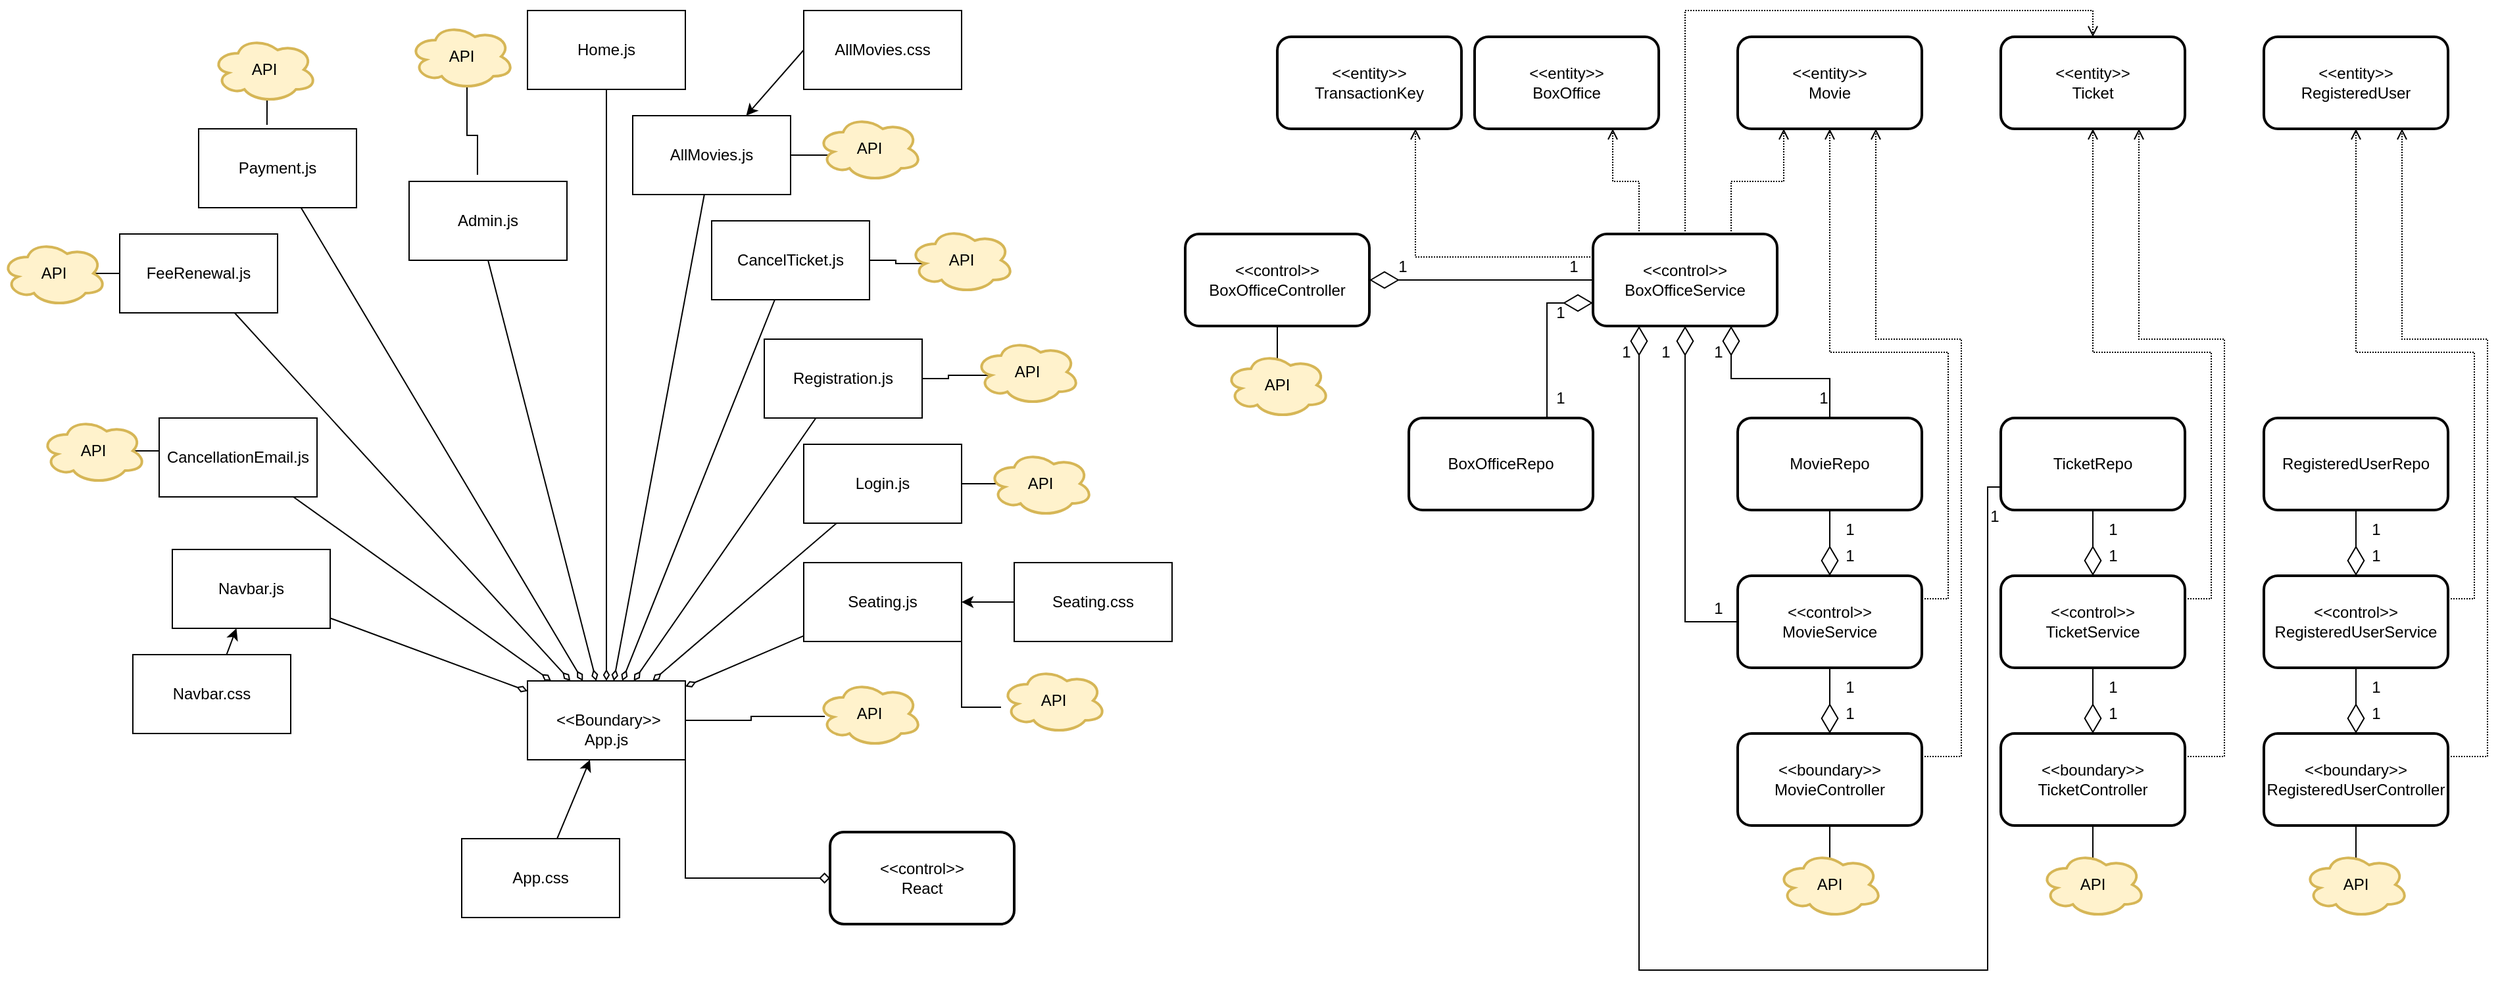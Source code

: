 <mxfile version="20.6.0" type="device"><diagram id="H52Q9zrc_nS8gR3pQKRK" name="Page-1"><mxGraphModel dx="3122" dy="802" grid="1" gridSize="10" guides="1" tooltips="1" connect="1" arrows="1" fold="1" page="1" pageScale="1" pageWidth="1700" pageHeight="1100" math="0" shadow="0"><root><mxCell id="0"/><mxCell id="1" parent="0"/><mxCell id="1Ca0S9xtPDxvIVbtzS-j-1" value="&amp;lt;&amp;lt;entity&amp;gt;&amp;gt;&lt;br&gt;BoxOffice" style="rounded=1;whiteSpace=wrap;html=1;strokeWidth=2;" parent="1" vertex="1"><mxGeometry x="640" y="340" width="140" height="70" as="geometry"/></mxCell><mxCell id="1Ca0S9xtPDxvIVbtzS-j-2" value="&amp;lt;&amp;lt;entity&amp;gt;&amp;gt;&lt;br&gt;TransactionKey" style="rounded=1;whiteSpace=wrap;html=1;strokeWidth=2;" parent="1" vertex="1"><mxGeometry x="490" y="340" width="140" height="70" as="geometry"/></mxCell><mxCell id="1Ca0S9xtPDxvIVbtzS-j-3" value="&amp;lt;&amp;lt;entity&amp;gt;&amp;gt;&lt;br&gt;Movie" style="rounded=1;whiteSpace=wrap;html=1;strokeWidth=2;" parent="1" vertex="1"><mxGeometry x="840" y="340" width="140" height="70" as="geometry"/></mxCell><mxCell id="1Ca0S9xtPDxvIVbtzS-j-4" value="&amp;lt;&amp;lt;entity&amp;gt;&amp;gt;&lt;br&gt;Ticket" style="rounded=1;whiteSpace=wrap;html=1;strokeWidth=2;" parent="1" vertex="1"><mxGeometry x="1040" y="340" width="140" height="70" as="geometry"/></mxCell><mxCell id="1Ca0S9xtPDxvIVbtzS-j-5" value="&amp;lt;&amp;lt;entity&amp;gt;&amp;gt;&lt;br&gt;RegisteredUser" style="rounded=1;whiteSpace=wrap;html=1;strokeWidth=2;" parent="1" vertex="1"><mxGeometry x="1240" y="340" width="140" height="70" as="geometry"/></mxCell><mxCell id="1Ca0S9xtPDxvIVbtzS-j-35" style="edgeStyle=orthogonalEdgeStyle;rounded=0;orthogonalLoop=1;jettySize=auto;html=1;exitX=1;exitY=0.5;exitDx=0;exitDy=0;entryX=0;entryY=0.5;entryDx=0;entryDy=0;strokeWidth=1;startArrow=diamondThin;startFill=0;endArrow=none;endFill=0;startSize=20;" parent="1" source="1Ca0S9xtPDxvIVbtzS-j-6" target="1Ca0S9xtPDxvIVbtzS-j-11" edge="1"><mxGeometry relative="1" as="geometry"/></mxCell><mxCell id="1Ca0S9xtPDxvIVbtzS-j-6" value="&amp;lt;&amp;lt;control&amp;gt;&amp;gt;&lt;br&gt;BoxOfficeController" style="rounded=1;whiteSpace=wrap;html=1;strokeWidth=2;" parent="1" vertex="1"><mxGeometry x="420" y="490" width="140" height="70" as="geometry"/></mxCell><mxCell id="1Ca0S9xtPDxvIVbtzS-j-31" style="edgeStyle=orthogonalEdgeStyle;rounded=0;orthogonalLoop=1;jettySize=auto;html=1;exitX=0.5;exitY=0;exitDx=0;exitDy=0;entryX=0.5;entryY=1;entryDx=0;entryDy=0;strokeWidth=1;startArrow=diamondThin;startFill=0;endArrow=none;endFill=0;startSize=20;" parent="1" source="1Ca0S9xtPDxvIVbtzS-j-7" target="1Ca0S9xtPDxvIVbtzS-j-12" edge="1"><mxGeometry relative="1" as="geometry"/></mxCell><mxCell id="1Ca0S9xtPDxvIVbtzS-j-43" style="edgeStyle=orthogonalEdgeStyle;rounded=0;orthogonalLoop=1;jettySize=auto;html=1;exitX=1;exitY=0.25;exitDx=0;exitDy=0;entryX=0.75;entryY=1;entryDx=0;entryDy=0;dashed=1;dashPattern=1 1;strokeWidth=1;startArrow=none;startFill=0;endArrow=open;endFill=0;startSize=20;" parent="1" source="1Ca0S9xtPDxvIVbtzS-j-7" target="1Ca0S9xtPDxvIVbtzS-j-3" edge="1"><mxGeometry relative="1" as="geometry"><Array as="points"><mxPoint x="1010" y="888"/><mxPoint x="1010" y="570"/><mxPoint x="945" y="570"/></Array></mxGeometry></mxCell><mxCell id="1Ca0S9xtPDxvIVbtzS-j-7" value="&amp;lt;&amp;lt;boundary&amp;gt;&amp;gt;&lt;br&gt;MovieController" style="rounded=1;whiteSpace=wrap;html=1;strokeWidth=2;" parent="1" vertex="1"><mxGeometry x="840" y="870" width="140" height="70" as="geometry"/></mxCell><mxCell id="1Ca0S9xtPDxvIVbtzS-j-32" style="edgeStyle=orthogonalEdgeStyle;rounded=0;orthogonalLoop=1;jettySize=auto;html=1;exitX=0.5;exitY=0;exitDx=0;exitDy=0;entryX=0.5;entryY=1;entryDx=0;entryDy=0;strokeWidth=1;startArrow=diamondThin;startFill=0;endArrow=none;endFill=0;startSize=20;" parent="1" source="1Ca0S9xtPDxvIVbtzS-j-8" target="1Ca0S9xtPDxvIVbtzS-j-13" edge="1"><mxGeometry relative="1" as="geometry"/></mxCell><mxCell id="1Ca0S9xtPDxvIVbtzS-j-39" style="edgeStyle=orthogonalEdgeStyle;rounded=0;orthogonalLoop=1;jettySize=auto;html=1;exitX=1;exitY=0.25;exitDx=0;exitDy=0;entryX=0.75;entryY=1;entryDx=0;entryDy=0;dashed=1;dashPattern=1 1;strokeWidth=1;startArrow=none;startFill=0;endArrow=open;endFill=0;startSize=20;" parent="1" source="1Ca0S9xtPDxvIVbtzS-j-8" target="1Ca0S9xtPDxvIVbtzS-j-4" edge="1"><mxGeometry relative="1" as="geometry"><Array as="points"><mxPoint x="1210" y="888"/><mxPoint x="1210" y="570"/><mxPoint x="1145" y="570"/></Array></mxGeometry></mxCell><mxCell id="1Ca0S9xtPDxvIVbtzS-j-8" value="&amp;lt;&amp;lt;boundary&amp;gt;&amp;gt;&lt;br&gt;TicketController" style="rounded=1;whiteSpace=wrap;html=1;strokeWidth=2;" parent="1" vertex="1"><mxGeometry x="1040" y="870" width="140" height="70" as="geometry"/></mxCell><mxCell id="1Ca0S9xtPDxvIVbtzS-j-33" style="edgeStyle=orthogonalEdgeStyle;rounded=0;orthogonalLoop=1;jettySize=auto;html=1;exitX=0.5;exitY=0;exitDx=0;exitDy=0;entryX=0.5;entryY=1;entryDx=0;entryDy=0;strokeWidth=1;startArrow=diamondThin;startFill=0;endArrow=none;endFill=0;startSize=20;" parent="1" source="1Ca0S9xtPDxvIVbtzS-j-9" target="1Ca0S9xtPDxvIVbtzS-j-14" edge="1"><mxGeometry relative="1" as="geometry"/></mxCell><mxCell id="1Ca0S9xtPDxvIVbtzS-j-37" style="edgeStyle=orthogonalEdgeStyle;rounded=0;orthogonalLoop=1;jettySize=auto;html=1;exitX=1;exitY=0.25;exitDx=0;exitDy=0;entryX=0.75;entryY=1;entryDx=0;entryDy=0;dashed=1;dashPattern=1 1;strokeWidth=1;startArrow=none;startFill=0;endArrow=open;endFill=0;startSize=20;" parent="1" source="1Ca0S9xtPDxvIVbtzS-j-9" target="1Ca0S9xtPDxvIVbtzS-j-5" edge="1"><mxGeometry relative="1" as="geometry"><Array as="points"><mxPoint x="1410" y="888"/><mxPoint x="1410" y="570"/><mxPoint x="1345" y="570"/></Array></mxGeometry></mxCell><mxCell id="1Ca0S9xtPDxvIVbtzS-j-9" value="&amp;lt;&amp;lt;boundary&amp;gt;&amp;gt;&lt;br&gt;RegisteredUserController" style="rounded=1;whiteSpace=wrap;html=1;strokeWidth=2;" parent="1" vertex="1"><mxGeometry x="1240" y="870" width="140" height="70" as="geometry"/></mxCell><mxCell id="1Ca0S9xtPDxvIVbtzS-j-20" style="edgeStyle=orthogonalEdgeStyle;rounded=0;orthogonalLoop=1;jettySize=auto;html=1;exitX=0.25;exitY=0;exitDx=0;exitDy=0;entryX=0.75;entryY=1;entryDx=0;entryDy=0;strokeWidth=1;dashed=1;dashPattern=1 1;endArrow=open;endFill=0;" parent="1" source="1Ca0S9xtPDxvIVbtzS-j-11" target="1Ca0S9xtPDxvIVbtzS-j-1" edge="1"><mxGeometry relative="1" as="geometry"/></mxCell><mxCell id="1Ca0S9xtPDxvIVbtzS-j-21" style="edgeStyle=orthogonalEdgeStyle;rounded=0;orthogonalLoop=1;jettySize=auto;html=1;exitX=0.75;exitY=0;exitDx=0;exitDy=0;entryX=0.25;entryY=1;entryDx=0;entryDy=0;strokeWidth=1;dashed=1;dashPattern=1 1;endArrow=open;endFill=0;" parent="1" source="1Ca0S9xtPDxvIVbtzS-j-11" target="1Ca0S9xtPDxvIVbtzS-j-3" edge="1"><mxGeometry relative="1" as="geometry"/></mxCell><mxCell id="1Ca0S9xtPDxvIVbtzS-j-23" style="edgeStyle=orthogonalEdgeStyle;rounded=0;orthogonalLoop=1;jettySize=auto;html=1;exitX=0;exitY=0.75;exitDx=0;exitDy=0;entryX=0.75;entryY=0;entryDx=0;entryDy=0;strokeWidth=1;startArrow=diamondThin;startFill=0;endArrow=none;endFill=0;startSize=20;" parent="1" source="1Ca0S9xtPDxvIVbtzS-j-11" target="1Ca0S9xtPDxvIVbtzS-j-16" edge="1"><mxGeometry relative="1" as="geometry"/></mxCell><mxCell id="1Ca0S9xtPDxvIVbtzS-j-25" style="edgeStyle=orthogonalEdgeStyle;rounded=0;orthogonalLoop=1;jettySize=auto;html=1;exitX=0.5;exitY=1;exitDx=0;exitDy=0;entryX=0;entryY=0.5;entryDx=0;entryDy=0;strokeWidth=1;startArrow=diamondThin;startFill=0;endArrow=none;endFill=0;startSize=20;" parent="1" source="1Ca0S9xtPDxvIVbtzS-j-11" target="1Ca0S9xtPDxvIVbtzS-j-12" edge="1"><mxGeometry relative="1" as="geometry"><Array as="points"><mxPoint x="800" y="785"/></Array></mxGeometry></mxCell><mxCell id="1Ca0S9xtPDxvIVbtzS-j-26" style="edgeStyle=orthogonalEdgeStyle;rounded=0;orthogonalLoop=1;jettySize=auto;html=1;exitX=0.75;exitY=1;exitDx=0;exitDy=0;entryX=0.5;entryY=0;entryDx=0;entryDy=0;strokeWidth=1;startArrow=diamondThin;startFill=0;endArrow=none;endFill=0;startSize=20;" parent="1" source="1Ca0S9xtPDxvIVbtzS-j-11" target="1Ca0S9xtPDxvIVbtzS-j-17" edge="1"><mxGeometry relative="1" as="geometry"/></mxCell><mxCell id="1Ca0S9xtPDxvIVbtzS-j-34" style="edgeStyle=orthogonalEdgeStyle;rounded=0;orthogonalLoop=1;jettySize=auto;html=1;exitX=0;exitY=0.25;exitDx=0;exitDy=0;entryX=0.75;entryY=1;entryDx=0;entryDy=0;strokeWidth=1;startArrow=none;startFill=0;endArrow=open;endFill=0;startSize=20;dashed=1;dashPattern=1 1;" parent="1" source="1Ca0S9xtPDxvIVbtzS-j-11" target="1Ca0S9xtPDxvIVbtzS-j-2" edge="1"><mxGeometry relative="1" as="geometry"/></mxCell><mxCell id="1Ca0S9xtPDxvIVbtzS-j-40" style="edgeStyle=orthogonalEdgeStyle;rounded=0;orthogonalLoop=1;jettySize=auto;html=1;exitX=0.5;exitY=0;exitDx=0;exitDy=0;entryX=0.5;entryY=0;entryDx=0;entryDy=0;dashed=1;dashPattern=1 1;strokeWidth=1;startArrow=none;startFill=0;endArrow=open;endFill=0;startSize=20;" parent="1" source="1Ca0S9xtPDxvIVbtzS-j-11" target="1Ca0S9xtPDxvIVbtzS-j-4" edge="1"><mxGeometry relative="1" as="geometry"/></mxCell><mxCell id="1Ca0S9xtPDxvIVbtzS-j-41" style="edgeStyle=orthogonalEdgeStyle;rounded=0;orthogonalLoop=1;jettySize=auto;html=1;exitX=0.25;exitY=1;exitDx=0;exitDy=0;entryX=0;entryY=0.75;entryDx=0;entryDy=0;strokeWidth=1;startArrow=diamondThin;startFill=0;endArrow=none;endFill=0;startSize=20;" parent="1" source="1Ca0S9xtPDxvIVbtzS-j-11" target="1Ca0S9xtPDxvIVbtzS-j-18" edge="1"><mxGeometry relative="1" as="geometry"><Array as="points"><mxPoint x="765" y="1050"/><mxPoint x="1030" y="1050"/><mxPoint x="1030" y="683"/></Array></mxGeometry></mxCell><mxCell id="1Ca0S9xtPDxvIVbtzS-j-11" value="&amp;lt;&amp;lt;control&amp;gt;&amp;gt;&lt;br&gt;BoxOfficeService" style="rounded=1;whiteSpace=wrap;html=1;strokeWidth=2;" parent="1" vertex="1"><mxGeometry x="730" y="490" width="140" height="70" as="geometry"/></mxCell><mxCell id="1Ca0S9xtPDxvIVbtzS-j-28" style="edgeStyle=orthogonalEdgeStyle;rounded=0;orthogonalLoop=1;jettySize=auto;html=1;exitX=0.5;exitY=0;exitDx=0;exitDy=0;entryX=0.5;entryY=1;entryDx=0;entryDy=0;strokeWidth=1;startArrow=diamondThin;startFill=0;endArrow=none;endFill=0;startSize=20;" parent="1" source="1Ca0S9xtPDxvIVbtzS-j-12" target="1Ca0S9xtPDxvIVbtzS-j-17" edge="1"><mxGeometry relative="1" as="geometry"/></mxCell><mxCell id="1Ca0S9xtPDxvIVbtzS-j-42" style="edgeStyle=orthogonalEdgeStyle;rounded=0;orthogonalLoop=1;jettySize=auto;html=1;exitX=1;exitY=0.25;exitDx=0;exitDy=0;entryX=0.5;entryY=1;entryDx=0;entryDy=0;strokeWidth=1;startArrow=none;startFill=0;endArrow=open;endFill=0;startSize=20;dashed=1;dashPattern=1 1;" parent="1" source="1Ca0S9xtPDxvIVbtzS-j-12" target="1Ca0S9xtPDxvIVbtzS-j-3" edge="1"><mxGeometry relative="1" as="geometry"/></mxCell><mxCell id="1Ca0S9xtPDxvIVbtzS-j-12" value="&amp;lt;&amp;lt;control&amp;gt;&amp;gt;&lt;br&gt;MovieService" style="rounded=1;whiteSpace=wrap;html=1;strokeWidth=2;" parent="1" vertex="1"><mxGeometry x="840" y="750" width="140" height="70" as="geometry"/></mxCell><mxCell id="1Ca0S9xtPDxvIVbtzS-j-29" style="edgeStyle=orthogonalEdgeStyle;rounded=0;orthogonalLoop=1;jettySize=auto;html=1;exitX=0.5;exitY=0;exitDx=0;exitDy=0;entryX=0.5;entryY=1;entryDx=0;entryDy=0;strokeWidth=1;startArrow=diamondThin;startFill=0;endArrow=none;endFill=0;startSize=20;" parent="1" source="1Ca0S9xtPDxvIVbtzS-j-13" target="1Ca0S9xtPDxvIVbtzS-j-18" edge="1"><mxGeometry relative="1" as="geometry"/></mxCell><mxCell id="1Ca0S9xtPDxvIVbtzS-j-38" style="edgeStyle=orthogonalEdgeStyle;rounded=0;orthogonalLoop=1;jettySize=auto;html=1;exitX=1;exitY=0.25;exitDx=0;exitDy=0;entryX=0.5;entryY=1;entryDx=0;entryDy=0;dashed=1;dashPattern=1 1;strokeWidth=1;startArrow=none;startFill=0;endArrow=open;endFill=0;startSize=20;" parent="1" source="1Ca0S9xtPDxvIVbtzS-j-13" target="1Ca0S9xtPDxvIVbtzS-j-4" edge="1"><mxGeometry relative="1" as="geometry"/></mxCell><mxCell id="1Ca0S9xtPDxvIVbtzS-j-13" value="&amp;lt;&amp;lt;control&amp;gt;&amp;gt;&lt;br&gt;TicketService" style="rounded=1;whiteSpace=wrap;html=1;strokeWidth=2;" parent="1" vertex="1"><mxGeometry x="1040" y="750" width="140" height="70" as="geometry"/></mxCell><mxCell id="1Ca0S9xtPDxvIVbtzS-j-30" style="edgeStyle=orthogonalEdgeStyle;rounded=0;orthogonalLoop=1;jettySize=auto;html=1;exitX=0.5;exitY=0;exitDx=0;exitDy=0;entryX=0.5;entryY=1;entryDx=0;entryDy=0;strokeWidth=1;startArrow=diamondThin;startFill=0;endArrow=none;endFill=0;startSize=20;" parent="1" source="1Ca0S9xtPDxvIVbtzS-j-14" target="1Ca0S9xtPDxvIVbtzS-j-19" edge="1"><mxGeometry relative="1" as="geometry"/></mxCell><mxCell id="1Ca0S9xtPDxvIVbtzS-j-36" style="edgeStyle=orthogonalEdgeStyle;rounded=0;orthogonalLoop=1;jettySize=auto;html=1;exitX=1;exitY=0.25;exitDx=0;exitDy=0;entryX=0.5;entryY=1;entryDx=0;entryDy=0;strokeWidth=1;startArrow=none;startFill=0;endArrow=open;endFill=0;startSize=20;dashed=1;dashPattern=1 1;" parent="1" source="1Ca0S9xtPDxvIVbtzS-j-14" target="1Ca0S9xtPDxvIVbtzS-j-5" edge="1"><mxGeometry relative="1" as="geometry"/></mxCell><mxCell id="1Ca0S9xtPDxvIVbtzS-j-14" value="&amp;lt;&amp;lt;control&amp;gt;&amp;gt;&lt;br&gt;RegisteredUserService" style="rounded=1;whiteSpace=wrap;html=1;strokeWidth=2;" parent="1" vertex="1"><mxGeometry x="1240" y="750" width="140" height="70" as="geometry"/></mxCell><mxCell id="1Ca0S9xtPDxvIVbtzS-j-16" value="BoxOfficeRepo" style="rounded=1;whiteSpace=wrap;html=1;strokeWidth=2;" parent="1" vertex="1"><mxGeometry x="590" y="630" width="140" height="70" as="geometry"/></mxCell><mxCell id="1Ca0S9xtPDxvIVbtzS-j-17" value="MovieRepo" style="rounded=1;whiteSpace=wrap;html=1;strokeWidth=2;" parent="1" vertex="1"><mxGeometry x="840" y="630" width="140" height="70" as="geometry"/></mxCell><mxCell id="1Ca0S9xtPDxvIVbtzS-j-18" value="TicketRepo" style="rounded=1;whiteSpace=wrap;html=1;strokeWidth=2;" parent="1" vertex="1"><mxGeometry x="1040" y="630" width="140" height="70" as="geometry"/></mxCell><mxCell id="1Ca0S9xtPDxvIVbtzS-j-19" value="RegisteredUserRepo" style="rounded=1;whiteSpace=wrap;html=1;strokeWidth=2;" parent="1" vertex="1"><mxGeometry x="1240" y="630" width="140" height="70" as="geometry"/></mxCell><mxCell id="1Ca0S9xtPDxvIVbtzS-j-44" value="1" style="text;html=1;align=center;verticalAlign=middle;resizable=0;points=[];autosize=1;strokeColor=none;fillColor=none;" parent="1" vertex="1"><mxGeometry x="570" y="500" width="30" height="30" as="geometry"/></mxCell><mxCell id="1Ca0S9xtPDxvIVbtzS-j-45" value="1" style="text;html=1;align=center;verticalAlign=middle;resizable=0;points=[];autosize=1;strokeColor=none;fillColor=none;" parent="1" vertex="1"><mxGeometry x="700" y="500" width="30" height="30" as="geometry"/></mxCell><mxCell id="1Ca0S9xtPDxvIVbtzS-j-46" value="1" style="text;html=1;align=center;verticalAlign=middle;resizable=0;points=[];autosize=1;strokeColor=none;fillColor=none;" parent="1" vertex="1"><mxGeometry x="690" y="535" width="30" height="30" as="geometry"/></mxCell><mxCell id="1Ca0S9xtPDxvIVbtzS-j-47" value="1" style="text;html=1;align=center;verticalAlign=middle;resizable=0;points=[];autosize=1;strokeColor=none;fillColor=none;" parent="1" vertex="1"><mxGeometry x="690" y="600" width="30" height="30" as="geometry"/></mxCell><mxCell id="1Ca0S9xtPDxvIVbtzS-j-48" value="1" style="text;html=1;align=center;verticalAlign=middle;resizable=0;points=[];autosize=1;strokeColor=none;fillColor=none;" parent="1" vertex="1"><mxGeometry x="740" y="565" width="30" height="30" as="geometry"/></mxCell><mxCell id="1Ca0S9xtPDxvIVbtzS-j-49" value="1" style="text;html=1;align=center;verticalAlign=middle;resizable=0;points=[];autosize=1;strokeColor=none;fillColor=none;" parent="1" vertex="1"><mxGeometry x="770" y="565" width="30" height="30" as="geometry"/></mxCell><mxCell id="1Ca0S9xtPDxvIVbtzS-j-50" value="1" style="text;html=1;align=center;verticalAlign=middle;resizable=0;points=[];autosize=1;strokeColor=none;fillColor=none;" parent="1" vertex="1"><mxGeometry x="810" y="565" width="30" height="30" as="geometry"/></mxCell><mxCell id="1Ca0S9xtPDxvIVbtzS-j-51" value="1" style="text;html=1;align=center;verticalAlign=middle;resizable=0;points=[];autosize=1;strokeColor=none;fillColor=none;" parent="1" vertex="1"><mxGeometry x="890" y="600" width="30" height="30" as="geometry"/></mxCell><mxCell id="1Ca0S9xtPDxvIVbtzS-j-52" value="1" style="text;html=1;align=center;verticalAlign=middle;resizable=0;points=[];autosize=1;strokeColor=none;fillColor=none;" parent="1" vertex="1"><mxGeometry x="810" y="760" width="30" height="30" as="geometry"/></mxCell><mxCell id="1Ca0S9xtPDxvIVbtzS-j-53" value="1" style="text;html=1;align=center;verticalAlign=middle;resizable=0;points=[];autosize=1;strokeColor=none;fillColor=none;" parent="1" vertex="1"><mxGeometry x="1020" y="690" width="30" height="30" as="geometry"/></mxCell><mxCell id="1Ca0S9xtPDxvIVbtzS-j-58" value="1" style="text;html=1;align=center;verticalAlign=middle;resizable=0;points=[];autosize=1;strokeColor=none;fillColor=none;" parent="1" vertex="1"><mxGeometry x="910" y="700" width="30" height="30" as="geometry"/></mxCell><mxCell id="1Ca0S9xtPDxvIVbtzS-j-59" value="1" style="text;html=1;align=center;verticalAlign=middle;resizable=0;points=[];autosize=1;strokeColor=none;fillColor=none;" parent="1" vertex="1"><mxGeometry x="910" y="720" width="30" height="30" as="geometry"/></mxCell><mxCell id="1Ca0S9xtPDxvIVbtzS-j-60" value="1" style="text;html=1;align=center;verticalAlign=middle;resizable=0;points=[];autosize=1;strokeColor=none;fillColor=none;" parent="1" vertex="1"><mxGeometry x="910" y="820" width="30" height="30" as="geometry"/></mxCell><mxCell id="1Ca0S9xtPDxvIVbtzS-j-61" value="1" style="text;html=1;align=center;verticalAlign=middle;resizable=0;points=[];autosize=1;strokeColor=none;fillColor=none;" parent="1" vertex="1"><mxGeometry x="910" y="840" width="30" height="30" as="geometry"/></mxCell><mxCell id="1Ca0S9xtPDxvIVbtzS-j-62" value="1" style="text;html=1;align=center;verticalAlign=middle;resizable=0;points=[];autosize=1;strokeColor=none;fillColor=none;" parent="1" vertex="1"><mxGeometry x="1110" y="700" width="30" height="30" as="geometry"/></mxCell><mxCell id="1Ca0S9xtPDxvIVbtzS-j-63" value="1" style="text;html=1;align=center;verticalAlign=middle;resizable=0;points=[];autosize=1;strokeColor=none;fillColor=none;" parent="1" vertex="1"><mxGeometry x="1110" y="720" width="30" height="30" as="geometry"/></mxCell><mxCell id="1Ca0S9xtPDxvIVbtzS-j-64" value="1" style="text;html=1;align=center;verticalAlign=middle;resizable=0;points=[];autosize=1;strokeColor=none;fillColor=none;" parent="1" vertex="1"><mxGeometry x="1110" y="820" width="30" height="30" as="geometry"/></mxCell><mxCell id="1Ca0S9xtPDxvIVbtzS-j-65" value="1" style="text;html=1;align=center;verticalAlign=middle;resizable=0;points=[];autosize=1;strokeColor=none;fillColor=none;" parent="1" vertex="1"><mxGeometry x="1110" y="840" width="30" height="30" as="geometry"/></mxCell><mxCell id="1Ca0S9xtPDxvIVbtzS-j-66" value="1" style="text;html=1;align=center;verticalAlign=middle;resizable=0;points=[];autosize=1;strokeColor=none;fillColor=none;" parent="1" vertex="1"><mxGeometry x="1310" y="700" width="30" height="30" as="geometry"/></mxCell><mxCell id="1Ca0S9xtPDxvIVbtzS-j-67" value="1" style="text;html=1;align=center;verticalAlign=middle;resizable=0;points=[];autosize=1;strokeColor=none;fillColor=none;" parent="1" vertex="1"><mxGeometry x="1310" y="720" width="30" height="30" as="geometry"/></mxCell><mxCell id="1Ca0S9xtPDxvIVbtzS-j-68" value="1" style="text;html=1;align=center;verticalAlign=middle;resizable=0;points=[];autosize=1;strokeColor=none;fillColor=none;" parent="1" vertex="1"><mxGeometry x="1310" y="820" width="30" height="30" as="geometry"/></mxCell><mxCell id="1Ca0S9xtPDxvIVbtzS-j-69" value="1" style="text;html=1;align=center;verticalAlign=middle;resizable=0;points=[];autosize=1;strokeColor=none;fillColor=none;" parent="1" vertex="1"><mxGeometry x="1310" y="840" width="30" height="30" as="geometry"/></mxCell><mxCell id="1Ca0S9xtPDxvIVbtzS-j-71" style="edgeStyle=orthogonalEdgeStyle;rounded=0;orthogonalLoop=1;jettySize=auto;html=1;exitX=0.625;exitY=0.2;exitDx=0;exitDy=0;exitPerimeter=0;entryX=0.5;entryY=1;entryDx=0;entryDy=0;strokeWidth=1;startArrow=none;startFill=0;endArrow=none;endFill=0;startSize=20;" parent="1" source="1Ca0S9xtPDxvIVbtzS-j-70" target="1Ca0S9xtPDxvIVbtzS-j-6" edge="1"><mxGeometry relative="1" as="geometry"/></mxCell><mxCell id="1Ca0S9xtPDxvIVbtzS-j-70" value="API" style="ellipse;shape=cloud;whiteSpace=wrap;html=1;strokeWidth=2;fillColor=#fff2cc;strokeColor=#d6b656;" parent="1" vertex="1"><mxGeometry x="450" y="580" width="80" height="50" as="geometry"/></mxCell><mxCell id="1Ca0S9xtPDxvIVbtzS-j-75" style="edgeStyle=orthogonalEdgeStyle;rounded=0;orthogonalLoop=1;jettySize=auto;html=1;exitX=0.4;exitY=0.1;exitDx=0;exitDy=0;exitPerimeter=0;entryX=0.5;entryY=1;entryDx=0;entryDy=0;strokeWidth=1;startArrow=none;startFill=0;endArrow=none;endFill=0;startSize=20;" parent="1" source="1Ca0S9xtPDxvIVbtzS-j-72" target="1Ca0S9xtPDxvIVbtzS-j-7" edge="1"><mxGeometry relative="1" as="geometry"/></mxCell><mxCell id="1Ca0S9xtPDxvIVbtzS-j-72" value="API" style="ellipse;shape=cloud;whiteSpace=wrap;html=1;strokeWidth=2;fillColor=#fff2cc;strokeColor=#d6b656;" parent="1" vertex="1"><mxGeometry x="870" y="960" width="80" height="50" as="geometry"/></mxCell><mxCell id="1Ca0S9xtPDxvIVbtzS-j-76" style="edgeStyle=orthogonalEdgeStyle;rounded=0;orthogonalLoop=1;jettySize=auto;html=1;exitX=0.4;exitY=0.1;exitDx=0;exitDy=0;exitPerimeter=0;entryX=0.5;entryY=1;entryDx=0;entryDy=0;strokeWidth=1;startArrow=none;startFill=0;endArrow=none;endFill=0;startSize=20;" parent="1" source="1Ca0S9xtPDxvIVbtzS-j-73" target="1Ca0S9xtPDxvIVbtzS-j-8" edge="1"><mxGeometry relative="1" as="geometry"/></mxCell><mxCell id="1Ca0S9xtPDxvIVbtzS-j-73" value="API" style="ellipse;shape=cloud;whiteSpace=wrap;html=1;strokeWidth=2;fillColor=#fff2cc;strokeColor=#d6b656;" parent="1" vertex="1"><mxGeometry x="1070" y="960" width="80" height="50" as="geometry"/></mxCell><mxCell id="1Ca0S9xtPDxvIVbtzS-j-77" style="edgeStyle=orthogonalEdgeStyle;rounded=0;orthogonalLoop=1;jettySize=auto;html=1;exitX=0.4;exitY=0.1;exitDx=0;exitDy=0;exitPerimeter=0;entryX=0.5;entryY=1;entryDx=0;entryDy=0;strokeWidth=1;startArrow=none;startFill=0;endArrow=none;endFill=0;startSize=20;" parent="1" source="1Ca0S9xtPDxvIVbtzS-j-74" target="1Ca0S9xtPDxvIVbtzS-j-9" edge="1"><mxGeometry relative="1" as="geometry"/></mxCell><mxCell id="1Ca0S9xtPDxvIVbtzS-j-74" value="API" style="ellipse;shape=cloud;whiteSpace=wrap;html=1;strokeWidth=2;fillColor=#fff2cc;strokeColor=#d6b656;" parent="1" vertex="1"><mxGeometry x="1270" y="960" width="80" height="50" as="geometry"/></mxCell><mxCell id="CMSz4n57z28-TTrOjZxS-1" style="edgeStyle=none;rounded=0;orthogonalLoop=1;jettySize=auto;html=1;exitX=0.5;exitY=1;exitDx=0;exitDy=0;endArrow=diamondThin;endFill=0;" edge="1" parent="1" source="CMSz4n57z28-TTrOjZxS-2" target="CMSz4n57z28-TTrOjZxS-25"><mxGeometry relative="1" as="geometry"/></mxCell><mxCell id="CMSz4n57z28-TTrOjZxS-2" value="Admin.js" style="rounded=0;whiteSpace=wrap;html=1;" vertex="1" parent="1"><mxGeometry x="-170" y="450" width="120" height="60" as="geometry"/></mxCell><mxCell id="CMSz4n57z28-TTrOjZxS-3" style="edgeStyle=none;rounded=0;orthogonalLoop=1;jettySize=auto;html=1;endArrow=diamondThin;endFill=0;" edge="1" parent="1" source="CMSz4n57z28-TTrOjZxS-4" target="CMSz4n57z28-TTrOjZxS-25"><mxGeometry relative="1" as="geometry"/></mxCell><mxCell id="CMSz4n57z28-TTrOjZxS-46" style="edgeStyle=orthogonalEdgeStyle;rounded=0;orthogonalLoop=1;jettySize=auto;html=1;exitX=1;exitY=0.5;exitDx=0;exitDy=0;entryX=0.16;entryY=0.55;entryDx=0;entryDy=0;entryPerimeter=0;endArrow=none;endFill=0;" edge="1" parent="1" source="CMSz4n57z28-TTrOjZxS-4" target="CMSz4n57z28-TTrOjZxS-37"><mxGeometry relative="1" as="geometry"/></mxCell><mxCell id="CMSz4n57z28-TTrOjZxS-4" value="AllMovies.js" style="rounded=0;whiteSpace=wrap;html=1;" vertex="1" parent="1"><mxGeometry y="400" width="120" height="60" as="geometry"/></mxCell><mxCell id="CMSz4n57z28-TTrOjZxS-5" style="edgeStyle=none;rounded=0;orthogonalLoop=1;jettySize=auto;html=1;endArrow=diamondThin;endFill=0;" edge="1" parent="1" source="CMSz4n57z28-TTrOjZxS-6" target="CMSz4n57z28-TTrOjZxS-25"><mxGeometry relative="1" as="geometry"/></mxCell><mxCell id="CMSz4n57z28-TTrOjZxS-45" style="edgeStyle=orthogonalEdgeStyle;rounded=0;orthogonalLoop=1;jettySize=auto;html=1;exitX=1;exitY=0.5;exitDx=0;exitDy=0;entryX=0.16;entryY=0.55;entryDx=0;entryDy=0;entryPerimeter=0;endArrow=none;endFill=0;" edge="1" parent="1" source="CMSz4n57z28-TTrOjZxS-6" target="CMSz4n57z28-TTrOjZxS-36"><mxGeometry relative="1" as="geometry"/></mxCell><mxCell id="CMSz4n57z28-TTrOjZxS-6" value="CancelTicket.js" style="rounded=0;whiteSpace=wrap;html=1;" vertex="1" parent="1"><mxGeometry x="60" y="480" width="120" height="60" as="geometry"/></mxCell><mxCell id="CMSz4n57z28-TTrOjZxS-7" style="edgeStyle=none;rounded=0;orthogonalLoop=1;jettySize=auto;html=1;endArrow=diamondThin;endFill=0;" edge="1" parent="1" source="CMSz4n57z28-TTrOjZxS-8" target="CMSz4n57z28-TTrOjZxS-25"><mxGeometry relative="1" as="geometry"/></mxCell><mxCell id="CMSz4n57z28-TTrOjZxS-8" value="FeeRenewal.js" style="rounded=0;whiteSpace=wrap;html=1;" vertex="1" parent="1"><mxGeometry x="-390" y="490" width="120" height="60" as="geometry"/></mxCell><mxCell id="CMSz4n57z28-TTrOjZxS-9" style="edgeStyle=none;rounded=0;orthogonalLoop=1;jettySize=auto;html=1;endArrow=diamondThin;endFill=0;" edge="1" parent="1" source="CMSz4n57z28-TTrOjZxS-10" target="CMSz4n57z28-TTrOjZxS-25"><mxGeometry relative="1" as="geometry"/></mxCell><mxCell id="CMSz4n57z28-TTrOjZxS-10" value="Home.js" style="rounded=0;whiteSpace=wrap;html=1;" vertex="1" parent="1"><mxGeometry x="-80" y="320" width="120" height="60" as="geometry"/></mxCell><mxCell id="CMSz4n57z28-TTrOjZxS-11" style="edgeStyle=none;rounded=0;orthogonalLoop=1;jettySize=auto;html=1;endArrow=diamondThin;endFill=0;" edge="1" parent="1" source="CMSz4n57z28-TTrOjZxS-12" target="CMSz4n57z28-TTrOjZxS-25"><mxGeometry relative="1" as="geometry"/></mxCell><mxCell id="CMSz4n57z28-TTrOjZxS-43" style="edgeStyle=orthogonalEdgeStyle;rounded=0;orthogonalLoop=1;jettySize=auto;html=1;exitX=1;exitY=0.5;exitDx=0;exitDy=0;entryX=0.07;entryY=0.4;entryDx=0;entryDy=0;entryPerimeter=0;endArrow=none;endFill=0;" edge="1" parent="1" source="CMSz4n57z28-TTrOjZxS-12" target="CMSz4n57z28-TTrOjZxS-34"><mxGeometry relative="1" as="geometry"/></mxCell><mxCell id="CMSz4n57z28-TTrOjZxS-12" value="Login.js" style="rounded=0;whiteSpace=wrap;html=1;" vertex="1" parent="1"><mxGeometry x="130" y="650" width="120" height="60" as="geometry"/></mxCell><mxCell id="CMSz4n57z28-TTrOjZxS-13" style="edgeStyle=none;rounded=0;orthogonalLoop=1;jettySize=auto;html=1;endArrow=diamondThin;endFill=0;" edge="1" parent="1" source="CMSz4n57z28-TTrOjZxS-14" target="CMSz4n57z28-TTrOjZxS-25"><mxGeometry relative="1" as="geometry"/></mxCell><mxCell id="CMSz4n57z28-TTrOjZxS-14" value="Payment.js" style="rounded=0;whiteSpace=wrap;html=1;" vertex="1" parent="1"><mxGeometry x="-330" y="410" width="120" height="60" as="geometry"/></mxCell><mxCell id="CMSz4n57z28-TTrOjZxS-15" style="edgeStyle=none;rounded=0;orthogonalLoop=1;jettySize=auto;html=1;endArrow=diamondThin;endFill=0;" edge="1" parent="1" source="CMSz4n57z28-TTrOjZxS-16" target="CMSz4n57z28-TTrOjZxS-25"><mxGeometry relative="1" as="geometry"/></mxCell><mxCell id="CMSz4n57z28-TTrOjZxS-44" style="edgeStyle=orthogonalEdgeStyle;rounded=0;orthogonalLoop=1;jettySize=auto;html=1;exitX=1;exitY=0.5;exitDx=0;exitDy=0;entryX=0.16;entryY=0.55;entryDx=0;entryDy=0;entryPerimeter=0;endArrow=none;endFill=0;" edge="1" parent="1" source="CMSz4n57z28-TTrOjZxS-16" target="CMSz4n57z28-TTrOjZxS-35"><mxGeometry relative="1" as="geometry"/></mxCell><mxCell id="CMSz4n57z28-TTrOjZxS-16" value="Registration.js" style="rounded=0;whiteSpace=wrap;html=1;" vertex="1" parent="1"><mxGeometry x="100" y="570" width="120" height="60" as="geometry"/></mxCell><mxCell id="CMSz4n57z28-TTrOjZxS-17" style="edgeStyle=none;rounded=0;orthogonalLoop=1;jettySize=auto;html=1;endArrow=diamondThin;endFill=0;" edge="1" parent="1" source="CMSz4n57z28-TTrOjZxS-18" target="CMSz4n57z28-TTrOjZxS-25"><mxGeometry relative="1" as="geometry"/></mxCell><mxCell id="CMSz4n57z28-TTrOjZxS-18" value="CancellationEmail.js" style="rounded=0;whiteSpace=wrap;html=1;" vertex="1" parent="1"><mxGeometry x="-360" y="630" width="120" height="60" as="geometry"/></mxCell><mxCell id="CMSz4n57z28-TTrOjZxS-19" style="edgeStyle=none;rounded=0;orthogonalLoop=1;jettySize=auto;html=1;endArrow=diamondThin;endFill=0;" edge="1" parent="1" source="CMSz4n57z28-TTrOjZxS-20" target="CMSz4n57z28-TTrOjZxS-25"><mxGeometry relative="1" as="geometry"/></mxCell><mxCell id="CMSz4n57z28-TTrOjZxS-20" value="Navbar.js" style="rounded=0;whiteSpace=wrap;html=1;" vertex="1" parent="1"><mxGeometry x="-350" y="730" width="120" height="60" as="geometry"/></mxCell><mxCell id="CMSz4n57z28-TTrOjZxS-21" style="rounded=0;orthogonalLoop=1;jettySize=auto;html=1;endArrow=classic;endFill=1;" edge="1" parent="1" source="CMSz4n57z28-TTrOjZxS-22" target="CMSz4n57z28-TTrOjZxS-20"><mxGeometry relative="1" as="geometry"/></mxCell><mxCell id="CMSz4n57z28-TTrOjZxS-22" value="Navbar.css" style="rounded=0;whiteSpace=wrap;html=1;" vertex="1" parent="1"><mxGeometry x="-380" y="810" width="120" height="60" as="geometry"/></mxCell><mxCell id="CMSz4n57z28-TTrOjZxS-23" style="rounded=0;orthogonalLoop=1;jettySize=auto;html=1;exitX=0;exitY=0.5;exitDx=0;exitDy=0;endArrow=classic;endFill=1;" edge="1" parent="1" source="CMSz4n57z28-TTrOjZxS-24" target="CMSz4n57z28-TTrOjZxS-4"><mxGeometry relative="1" as="geometry"/></mxCell><mxCell id="CMSz4n57z28-TTrOjZxS-24" value="AllMovies.css" style="rounded=0;whiteSpace=wrap;html=1;" vertex="1" parent="1"><mxGeometry x="130" y="320" width="120" height="60" as="geometry"/></mxCell><mxCell id="CMSz4n57z28-TTrOjZxS-33" style="edgeStyle=orthogonalEdgeStyle;rounded=0;orthogonalLoop=1;jettySize=auto;html=1;exitX=1;exitY=0.5;exitDx=0;exitDy=0;entryX=0.075;entryY=0.54;entryDx=0;entryDy=0;entryPerimeter=0;endArrow=none;endFill=0;" edge="1" parent="1" source="CMSz4n57z28-TTrOjZxS-25" target="CMSz4n57z28-TTrOjZxS-32"><mxGeometry relative="1" as="geometry"/></mxCell><mxCell id="CMSz4n57z28-TTrOjZxS-54" style="edgeStyle=orthogonalEdgeStyle;rounded=0;orthogonalLoop=1;jettySize=auto;html=1;exitX=1;exitY=1;exitDx=0;exitDy=0;entryX=0;entryY=0.5;entryDx=0;entryDy=0;endArrow=diamond;endFill=0;" edge="1" parent="1" source="CMSz4n57z28-TTrOjZxS-25" target="CMSz4n57z28-TTrOjZxS-53"><mxGeometry relative="1" as="geometry"/></mxCell><mxCell id="CMSz4n57z28-TTrOjZxS-25" value="&lt;br&gt;&amp;nbsp;&amp;lt;&amp;lt;Boundary&amp;gt;&amp;gt; App.js" style="rounded=0;whiteSpace=wrap;html=1;" vertex="1" parent="1"><mxGeometry x="-80" y="830" width="120" height="60" as="geometry"/></mxCell><mxCell id="CMSz4n57z28-TTrOjZxS-26" style="rounded=0;orthogonalLoop=1;jettySize=auto;html=1;endArrow=classic;endFill=1;" edge="1" parent="1" source="CMSz4n57z28-TTrOjZxS-27" target="CMSz4n57z28-TTrOjZxS-25"><mxGeometry relative="1" as="geometry"/></mxCell><mxCell id="CMSz4n57z28-TTrOjZxS-27" value="App.css" style="rounded=0;whiteSpace=wrap;html=1;" vertex="1" parent="1"><mxGeometry x="-130" y="950" width="120" height="60" as="geometry"/></mxCell><mxCell id="CMSz4n57z28-TTrOjZxS-28" style="edgeStyle=none;rounded=0;orthogonalLoop=1;jettySize=auto;html=1;endArrow=diamondThin;endFill=0;" edge="1" parent="1" source="CMSz4n57z28-TTrOjZxS-29" target="CMSz4n57z28-TTrOjZxS-25"><mxGeometry relative="1" as="geometry"/></mxCell><mxCell id="CMSz4n57z28-TTrOjZxS-52" style="edgeStyle=orthogonalEdgeStyle;rounded=0;orthogonalLoop=1;jettySize=auto;html=1;exitX=1;exitY=1;exitDx=0;exitDy=0;entryX=0;entryY=0.6;entryDx=0;entryDy=0;entryPerimeter=0;endArrow=none;endFill=0;" edge="1" parent="1" source="CMSz4n57z28-TTrOjZxS-29" target="CMSz4n57z28-TTrOjZxS-51"><mxGeometry relative="1" as="geometry"/></mxCell><mxCell id="CMSz4n57z28-TTrOjZxS-29" value="Seating.js" style="rounded=0;whiteSpace=wrap;html=1;" vertex="1" parent="1"><mxGeometry x="130" y="740" width="120" height="60" as="geometry"/></mxCell><mxCell id="CMSz4n57z28-TTrOjZxS-30" style="rounded=0;orthogonalLoop=1;jettySize=auto;html=1;endArrow=classic;endFill=1;" edge="1" parent="1" source="CMSz4n57z28-TTrOjZxS-31" target="CMSz4n57z28-TTrOjZxS-29"><mxGeometry relative="1" as="geometry"/></mxCell><mxCell id="CMSz4n57z28-TTrOjZxS-31" value="Seating.css" style="rounded=0;whiteSpace=wrap;html=1;" vertex="1" parent="1"><mxGeometry x="290" y="740" width="120" height="60" as="geometry"/></mxCell><mxCell id="CMSz4n57z28-TTrOjZxS-32" value="API" style="ellipse;shape=cloud;whiteSpace=wrap;html=1;strokeWidth=2;fillColor=#fff2cc;strokeColor=#d6b656;" vertex="1" parent="1"><mxGeometry x="140" y="830" width="80" height="50" as="geometry"/></mxCell><mxCell id="CMSz4n57z28-TTrOjZxS-34" value="API" style="ellipse;shape=cloud;whiteSpace=wrap;html=1;strokeWidth=2;fillColor=#fff2cc;strokeColor=#d6b656;" vertex="1" parent="1"><mxGeometry x="270" y="655" width="80" height="50" as="geometry"/></mxCell><mxCell id="CMSz4n57z28-TTrOjZxS-35" value="API" style="ellipse;shape=cloud;whiteSpace=wrap;html=1;strokeWidth=2;fillColor=#fff2cc;strokeColor=#d6b656;" vertex="1" parent="1"><mxGeometry x="260" y="570" width="80" height="50" as="geometry"/></mxCell><mxCell id="CMSz4n57z28-TTrOjZxS-36" value="API" style="ellipse;shape=cloud;whiteSpace=wrap;html=1;strokeWidth=2;fillColor=#fff2cc;strokeColor=#d6b656;" vertex="1" parent="1"><mxGeometry x="210" y="485" width="80" height="50" as="geometry"/></mxCell><mxCell id="CMSz4n57z28-TTrOjZxS-37" value="API" style="ellipse;shape=cloud;whiteSpace=wrap;html=1;strokeWidth=2;fillColor=#fff2cc;strokeColor=#d6b656;" vertex="1" parent="1"><mxGeometry x="140" y="400" width="80" height="50" as="geometry"/></mxCell><mxCell id="CMSz4n57z28-TTrOjZxS-47" style="edgeStyle=orthogonalEdgeStyle;rounded=0;orthogonalLoop=1;jettySize=auto;html=1;exitX=0.55;exitY=0.95;exitDx=0;exitDy=0;exitPerimeter=0;entryX=0.433;entryY=-0.083;entryDx=0;entryDy=0;entryPerimeter=0;endArrow=none;endFill=0;" edge="1" parent="1" source="CMSz4n57z28-TTrOjZxS-38" target="CMSz4n57z28-TTrOjZxS-2"><mxGeometry relative="1" as="geometry"/></mxCell><mxCell id="CMSz4n57z28-TTrOjZxS-38" value="API" style="ellipse;shape=cloud;whiteSpace=wrap;html=1;strokeWidth=2;fillColor=#fff2cc;strokeColor=#d6b656;" vertex="1" parent="1"><mxGeometry x="-170" y="330" width="80" height="50" as="geometry"/></mxCell><mxCell id="CMSz4n57z28-TTrOjZxS-48" style="edgeStyle=orthogonalEdgeStyle;rounded=0;orthogonalLoop=1;jettySize=auto;html=1;exitX=0.55;exitY=0.95;exitDx=0;exitDy=0;exitPerimeter=0;entryX=0.433;entryY=-0.05;entryDx=0;entryDy=0;entryPerimeter=0;endArrow=none;endFill=0;" edge="1" parent="1" source="CMSz4n57z28-TTrOjZxS-39" target="CMSz4n57z28-TTrOjZxS-14"><mxGeometry relative="1" as="geometry"/></mxCell><mxCell id="CMSz4n57z28-TTrOjZxS-39" value="API" style="ellipse;shape=cloud;whiteSpace=wrap;html=1;strokeWidth=2;fillColor=#fff2cc;strokeColor=#d6b656;" vertex="1" parent="1"><mxGeometry x="-320" y="340" width="80" height="50" as="geometry"/></mxCell><mxCell id="CMSz4n57z28-TTrOjZxS-49" style="edgeStyle=orthogonalEdgeStyle;rounded=0;orthogonalLoop=1;jettySize=auto;html=1;exitX=0.875;exitY=0.5;exitDx=0;exitDy=0;exitPerimeter=0;entryX=0;entryY=0.5;entryDx=0;entryDy=0;endArrow=none;endFill=0;" edge="1" parent="1" source="CMSz4n57z28-TTrOjZxS-40" target="CMSz4n57z28-TTrOjZxS-8"><mxGeometry relative="1" as="geometry"/></mxCell><mxCell id="CMSz4n57z28-TTrOjZxS-40" value="API" style="ellipse;shape=cloud;whiteSpace=wrap;html=1;strokeWidth=2;fillColor=#fff2cc;strokeColor=#d6b656;" vertex="1" parent="1"><mxGeometry x="-480" y="495" width="80" height="50" as="geometry"/></mxCell><mxCell id="CMSz4n57z28-TTrOjZxS-50" style="edgeStyle=orthogonalEdgeStyle;rounded=0;orthogonalLoop=1;jettySize=auto;html=1;exitX=0.875;exitY=0.5;exitDx=0;exitDy=0;exitPerimeter=0;entryX=0;entryY=0.4;entryDx=0;entryDy=0;entryPerimeter=0;endArrow=none;endFill=0;" edge="1" parent="1" source="CMSz4n57z28-TTrOjZxS-41" target="CMSz4n57z28-TTrOjZxS-18"><mxGeometry relative="1" as="geometry"/></mxCell><mxCell id="CMSz4n57z28-TTrOjZxS-41" value="API" style="ellipse;shape=cloud;whiteSpace=wrap;html=1;strokeWidth=2;fillColor=#fff2cc;strokeColor=#d6b656;" vertex="1" parent="1"><mxGeometry x="-450" y="630" width="80" height="50" as="geometry"/></mxCell><mxCell id="CMSz4n57z28-TTrOjZxS-51" value="API" style="ellipse;shape=cloud;whiteSpace=wrap;html=1;strokeWidth=2;fillColor=#fff2cc;strokeColor=#d6b656;" vertex="1" parent="1"><mxGeometry x="280" y="820" width="80" height="50" as="geometry"/></mxCell><mxCell id="CMSz4n57z28-TTrOjZxS-53" value="&amp;lt;&amp;lt;control&amp;gt;&amp;gt;&lt;br&gt;React" style="rounded=1;whiteSpace=wrap;html=1;strokeWidth=2;" vertex="1" parent="1"><mxGeometry x="150" y="945" width="140" height="70" as="geometry"/></mxCell></root></mxGraphModel></diagram></mxfile>
